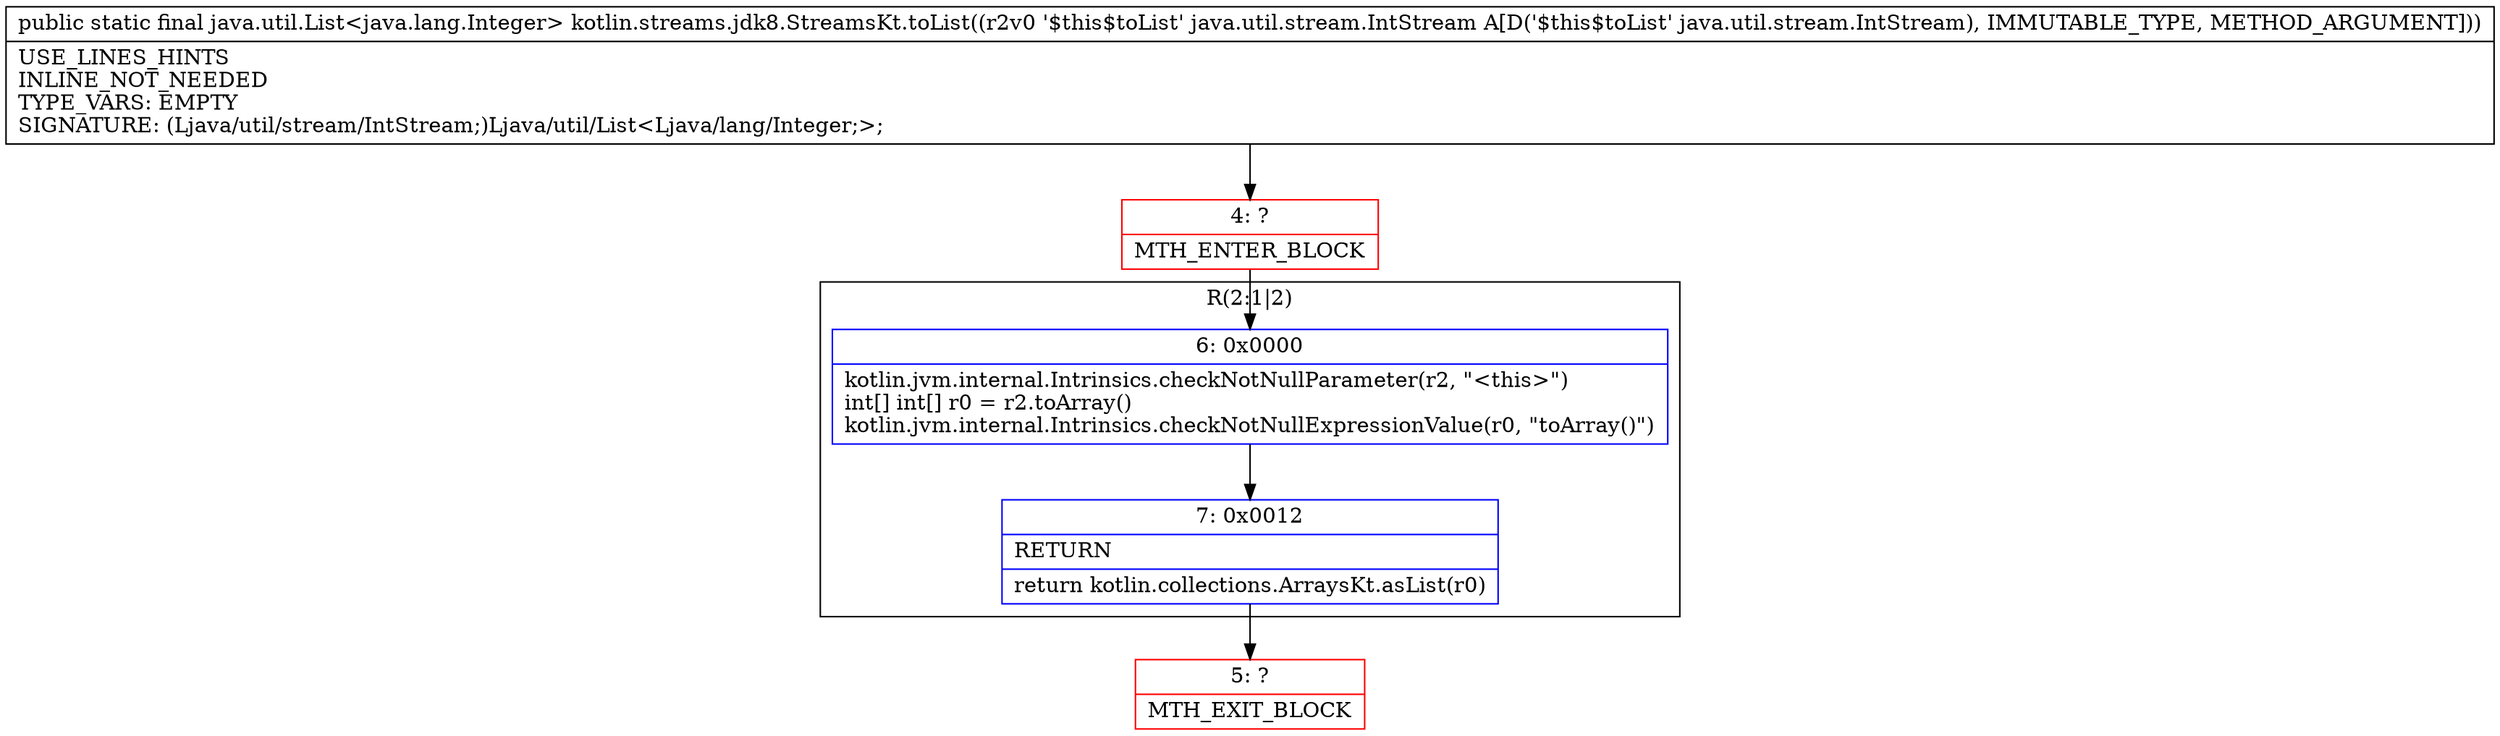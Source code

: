 digraph "CFG forkotlin.streams.jdk8.StreamsKt.toList(Ljava\/util\/stream\/IntStream;)Ljava\/util\/List;" {
subgraph cluster_Region_1285882880 {
label = "R(2:1|2)";
node [shape=record,color=blue];
Node_6 [shape=record,label="{6\:\ 0x0000|kotlin.jvm.internal.Intrinsics.checkNotNullParameter(r2, \"\<this\>\")\lint[] int[] r0 = r2.toArray()\lkotlin.jvm.internal.Intrinsics.checkNotNullExpressionValue(r0, \"toArray()\")\l}"];
Node_7 [shape=record,label="{7\:\ 0x0012|RETURN\l|return kotlin.collections.ArraysKt.asList(r0)\l}"];
}
Node_4 [shape=record,color=red,label="{4\:\ ?|MTH_ENTER_BLOCK\l}"];
Node_5 [shape=record,color=red,label="{5\:\ ?|MTH_EXIT_BLOCK\l}"];
MethodNode[shape=record,label="{public static final java.util.List\<java.lang.Integer\> kotlin.streams.jdk8.StreamsKt.toList((r2v0 '$this$toList' java.util.stream.IntStream A[D('$this$toList' java.util.stream.IntStream), IMMUTABLE_TYPE, METHOD_ARGUMENT]))  | USE_LINES_HINTS\lINLINE_NOT_NEEDED\lTYPE_VARS: EMPTY\lSIGNATURE: (Ljava\/util\/stream\/IntStream;)Ljava\/util\/List\<Ljava\/lang\/Integer;\>;\l}"];
MethodNode -> Node_4;Node_6 -> Node_7;
Node_7 -> Node_5;
Node_4 -> Node_6;
}

